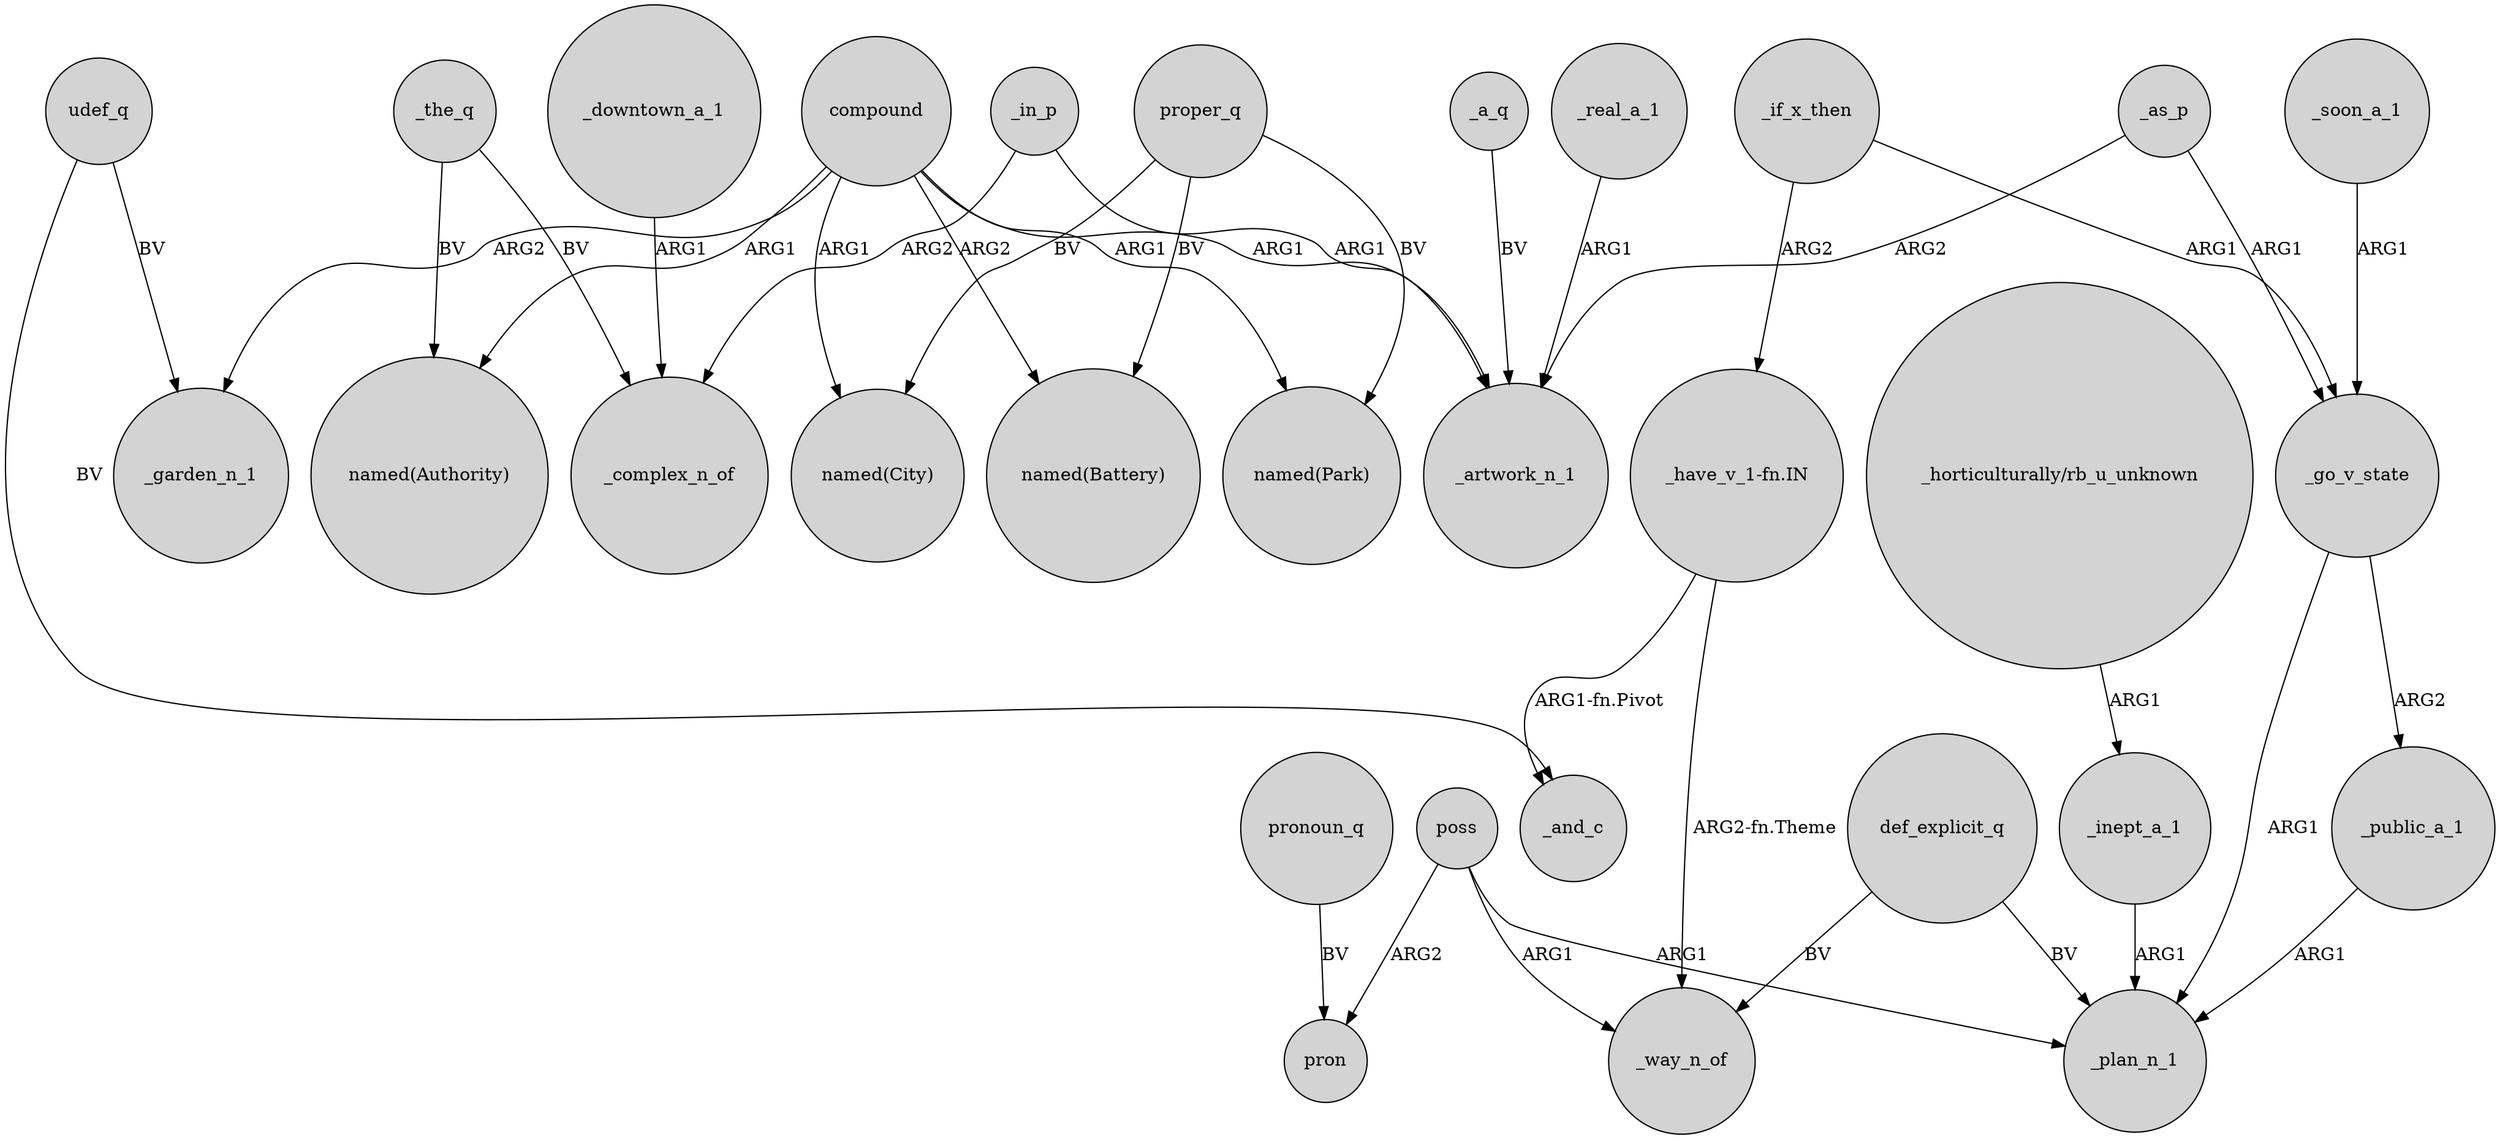 digraph {
	node [shape=circle style=filled]
	poss -> _plan_n_1 [label=ARG1]
	_downtown_a_1 -> _complex_n_of [label=ARG1]
	poss -> pron [label=ARG2]
	_inept_a_1 -> _plan_n_1 [label=ARG1]
	_go_v_state -> _plan_n_1 [label=ARG1]
	udef_q -> _garden_n_1 [label=BV]
	poss -> _way_n_of [label=ARG1]
	_the_q -> "named(Authority)" [label=BV]
	compound -> _artwork_n_1 [label=ARG1]
	def_explicit_q -> _plan_n_1 [label=BV]
	_if_x_then -> "_have_v_1-fn.IN" [label=ARG2]
	compound -> _garden_n_1 [label=ARG2]
	_as_p -> _go_v_state [label=ARG1]
	compound -> "named(Battery)" [label=ARG2]
	_soon_a_1 -> _go_v_state [label=ARG1]
	proper_q -> "named(Park)" [label=BV]
	proper_q -> "named(Battery)" [label=BV]
	pronoun_q -> pron [label=BV]
	_in_p -> _artwork_n_1 [label=ARG1]
	def_explicit_q -> _way_n_of [label=BV]
	_go_v_state -> _public_a_1 [label=ARG2]
	"_have_v_1-fn.IN" -> _and_c [label="ARG1-fn.Pivot"]
	"_horticulturally/rb_u_unknown" -> _inept_a_1 [label=ARG1]
	proper_q -> "named(City)" [label=BV]
	_the_q -> _complex_n_of [label=BV]
	_public_a_1 -> _plan_n_1 [label=ARG1]
	_a_q -> _artwork_n_1 [label=BV]
	compound -> "named(City)" [label=ARG1]
	_as_p -> _artwork_n_1 [label=ARG2]
	_in_p -> _complex_n_of [label=ARG2]
	compound -> "named(Park)" [label=ARG1]
	_real_a_1 -> _artwork_n_1 [label=ARG1]
	udef_q -> _and_c [label=BV]
	_if_x_then -> _go_v_state [label=ARG1]
	"_have_v_1-fn.IN" -> _way_n_of [label="ARG2-fn.Theme"]
	compound -> "named(Authority)" [label=ARG1]
}
